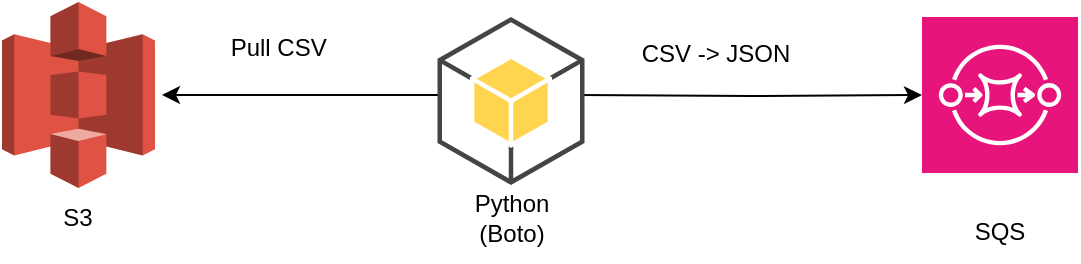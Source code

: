 <mxfile version="22.1.5" type="github">
  <diagram name="Page-1" id="re3Tty39cX0bNbaNVT2o">
    <mxGraphModel dx="954" dy="610" grid="1" gridSize="10" guides="1" tooltips="1" connect="1" arrows="1" fold="1" page="1" pageScale="1" pageWidth="827" pageHeight="1169" math="0" shadow="0">
      <root>
        <mxCell id="0" />
        <mxCell id="1" parent="0" />
        <mxCell id="mQ4hkL429XFJEaQ07yMi-1" value="" style="outlineConnect=0;dashed=0;verticalLabelPosition=bottom;verticalAlign=top;align=center;html=1;shape=mxgraph.aws3.s3;fillColor=#E05243;gradientColor=none;" vertex="1" parent="1">
          <mxGeometry x="100" y="180" width="76.5" height="93" as="geometry" />
        </mxCell>
        <mxCell id="mQ4hkL429XFJEaQ07yMi-4" style="edgeStyle=orthogonalEdgeStyle;rounded=0;orthogonalLoop=1;jettySize=auto;html=1;" edge="1" parent="1">
          <mxGeometry relative="1" as="geometry">
            <mxPoint x="180" y="226.5" as="targetPoint" />
            <mxPoint x="320" y="226.5" as="sourcePoint" />
          </mxGeometry>
        </mxCell>
        <mxCell id="mQ4hkL429XFJEaQ07yMi-3" value="" style="sketch=0;points=[[0,0,0],[0.25,0,0],[0.5,0,0],[0.75,0,0],[1,0,0],[0,1,0],[0.25,1,0],[0.5,1,0],[0.75,1,0],[1,1,0],[0,0.25,0],[0,0.5,0],[0,0.75,0],[1,0.25,0],[1,0.5,0],[1,0.75,0]];outlineConnect=0;fontColor=#232F3E;fillColor=#E7157B;strokeColor=#ffffff;dashed=0;verticalLabelPosition=bottom;verticalAlign=top;align=center;html=1;fontSize=12;fontStyle=0;aspect=fixed;shape=mxgraph.aws4.resourceIcon;resIcon=mxgraph.aws4.sqs;" vertex="1" parent="1">
          <mxGeometry x="560" y="187.5" width="78" height="78" as="geometry" />
        </mxCell>
        <mxCell id="mQ4hkL429XFJEaQ07yMi-5" value="S3" style="text;html=1;strokeColor=none;fillColor=none;align=center;verticalAlign=middle;whiteSpace=wrap;rounded=0;" vertex="1" parent="1">
          <mxGeometry x="108.25" y="273" width="60" height="30" as="geometry" />
        </mxCell>
        <mxCell id="mQ4hkL429XFJEaQ07yMi-6" value="Python (Boto)" style="text;html=1;strokeColor=none;fillColor=none;align=center;verticalAlign=middle;whiteSpace=wrap;rounded=0;" vertex="1" parent="1">
          <mxGeometry x="324.5" y="273" width="60" height="30" as="geometry" />
        </mxCell>
        <mxCell id="mQ4hkL429XFJEaQ07yMi-7" style="edgeStyle=orthogonalEdgeStyle;rounded=0;orthogonalLoop=1;jettySize=auto;html=1;entryX=0;entryY=0.5;entryDx=0;entryDy=0;entryPerimeter=0;" edge="1" parent="1" target="mQ4hkL429XFJEaQ07yMi-3">
          <mxGeometry relative="1" as="geometry">
            <mxPoint x="389" y="226.5" as="sourcePoint" />
          </mxGeometry>
        </mxCell>
        <mxCell id="mQ4hkL429XFJEaQ07yMi-8" value="SQS" style="text;html=1;strokeColor=none;fillColor=none;align=center;verticalAlign=middle;whiteSpace=wrap;rounded=0;" vertex="1" parent="1">
          <mxGeometry x="569" y="280" width="60" height="30" as="geometry" />
        </mxCell>
        <mxCell id="mQ4hkL429XFJEaQ07yMi-12" value="Pull CSV&amp;nbsp;" style="text;html=1;strokeColor=none;fillColor=none;align=center;verticalAlign=middle;whiteSpace=wrap;rounded=0;" vertex="1" parent="1">
          <mxGeometry x="210" y="187.5" width="60" height="30" as="geometry" />
        </mxCell>
        <mxCell id="mQ4hkL429XFJEaQ07yMi-13" value="CSV -&amp;gt; JSON" style="text;html=1;strokeColor=none;fillColor=none;align=center;verticalAlign=middle;whiteSpace=wrap;rounded=0;" vertex="1" parent="1">
          <mxGeometry x="414" y="190.5" width="86" height="30" as="geometry" />
        </mxCell>
        <mxCell id="mQ4hkL429XFJEaQ07yMi-17" value="" style="outlineConnect=0;dashed=0;verticalLabelPosition=bottom;verticalAlign=top;align=center;html=1;shape=mxgraph.aws3.android;fillColor=#FFD44F;gradientColor=none;" vertex="1" parent="1">
          <mxGeometry x="317.75" y="187.5" width="73.5" height="84" as="geometry" />
        </mxCell>
      </root>
    </mxGraphModel>
  </diagram>
</mxfile>
